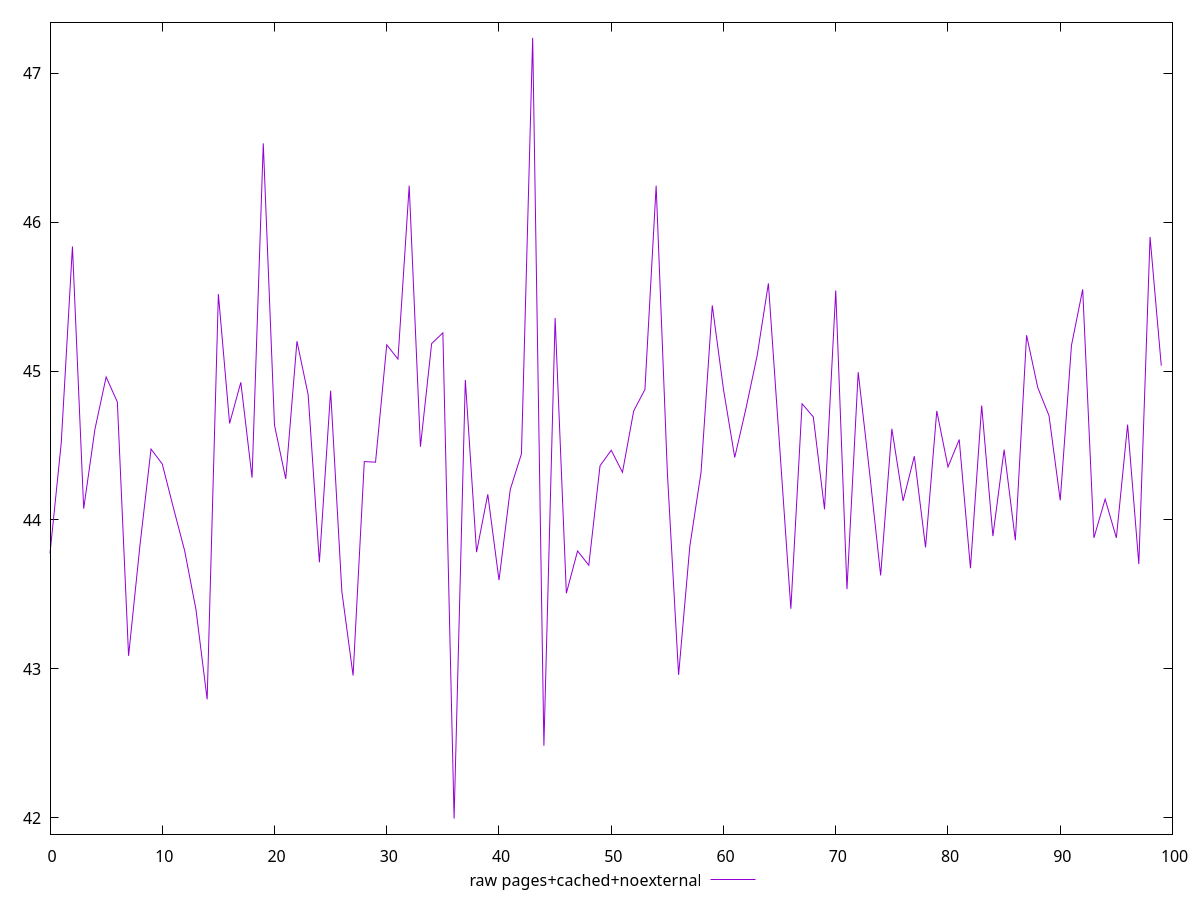 $_rawPagesCachedNoexternal <<EOF
43.77599999999999
44.51599999999998
45.836
44.07599999999999
44.608000000000004
44.959999999999994
44.791999999999994
43.08799999999999
43.81999999999999
44.475999999999985
44.37599999999999
44.079999999999984
43.79199999999999
43.4
42.79599999999999
45.51599999999999
44.64799999999998
44.92399999999999
44.283999999999985
46.52799999999999
44.63599999999999
44.27599999999998
45.199999999999996
44.84
43.715999999999994
44.867999999999995
43.519999999999996
42.955999999999996
44.39199999999999
44.388
45.17599999999999
45.08
46.244
44.49199999999999
45.18399999999999
45.255999999999986
41.99599999999999
44.93999999999999
43.78399999999999
44.17199999999999
43.596
44.20399999999999
44.44399999999999
47.23599999999999
42.48399999999998
45.355999999999995
43.507999999999996
43.79199999999999
43.696
44.36399999999999
44.46799999999999
44.32
44.731999999999985
44.876
46.243999999999986
44.315999999999995
42.96
43.82399999999999
44.31999999999999
45.44
44.87599999999999
44.419999999999995
44.74799999999999
45.103999999999985
45.58799999999999
44.495999999999995
43.40399999999998
44.77999999999999
44.691999999999986
44.071999999999996
45.539999999999985
43.535999999999994
44.992
44.32799999999999
43.627999999999986
44.61199999999998
44.127999999999986
44.42799999999998
43.81599999999999
44.732
44.355999999999995
44.53999999999999
43.675999999999995
44.76799999999999
43.89199999999999
44.471999999999994
43.86399999999999
45.23999999999999
44.88799999999999
44.69999999999999
44.131999999999984
45.172
45.54799999999999
43.87999999999998
44.139999999999986
43.879999999999995
44.639999999999986
43.703999999999986
45.899999999999984
45.03599999999999
EOF
set key outside below
set terminal pngcairo
set output "report_00006_2020-11-02T20-21-41.718Z/bootup-time/pages+cached+noexternal//raw.png"
set yrange [41.89119999999999:47.34079999999999]
plot $_rawPagesCachedNoexternal title "raw pages+cached+noexternal" with line ,